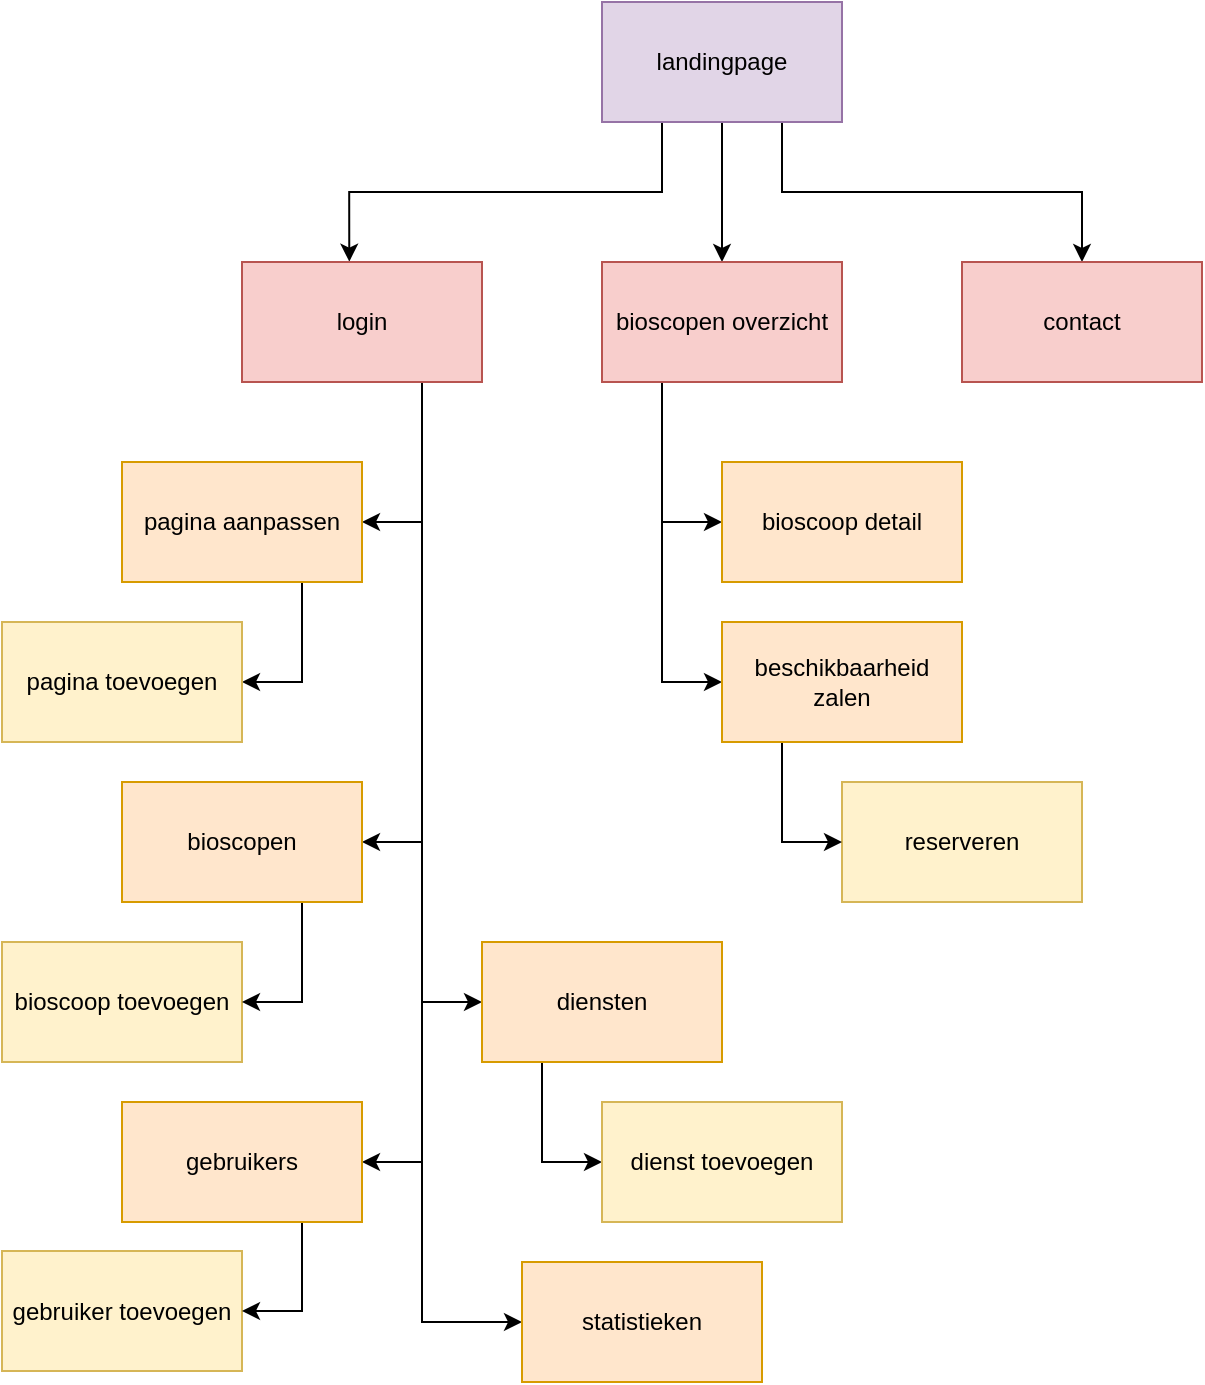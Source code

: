 <mxfile version="12.1.0" type="device" pages="1"><diagram id="arE9d4kxHKKF9Gm5jO9o" name="Page-1"><mxGraphModel dx="2333" dy="783" grid="1" gridSize="10" guides="1" tooltips="1" connect="1" arrows="1" fold="1" page="1" pageScale="1" pageWidth="850" pageHeight="1100" math="0" shadow="0"><root><mxCell id="0"/><mxCell id="1" parent="0"/><mxCell id="0w0Lls-6W8mmQwbWAJEC-14" style="edgeStyle=orthogonalEdgeStyle;rounded=0;orthogonalLoop=1;jettySize=auto;html=1;exitX=0.5;exitY=1;exitDx=0;exitDy=0;entryX=0.5;entryY=0;entryDx=0;entryDy=0;" parent="1" source="0w0Lls-6W8mmQwbWAJEC-1" target="0w0Lls-6W8mmQwbWAJEC-2" edge="1"><mxGeometry relative="1" as="geometry"/></mxCell><mxCell id="0w0Lls-6W8mmQwbWAJEC-16" style="edgeStyle=orthogonalEdgeStyle;rounded=0;orthogonalLoop=1;jettySize=auto;html=1;exitX=0.75;exitY=1;exitDx=0;exitDy=0;" parent="1" source="0w0Lls-6W8mmQwbWAJEC-1" target="0w0Lls-6W8mmQwbWAJEC-4" edge="1"><mxGeometry relative="1" as="geometry"/></mxCell><mxCell id="0w0Lls-6W8mmQwbWAJEC-48" style="edgeStyle=orthogonalEdgeStyle;rounded=0;orthogonalLoop=1;jettySize=auto;html=1;exitX=0.25;exitY=1;exitDx=0;exitDy=0;entryX=0.447;entryY=-0.003;entryDx=0;entryDy=0;entryPerimeter=0;" parent="1" source="0w0Lls-6W8mmQwbWAJEC-1" target="0w0Lls-6W8mmQwbWAJEC-47" edge="1"><mxGeometry relative="1" as="geometry"/></mxCell><mxCell id="0w0Lls-6W8mmQwbWAJEC-1" value="landingpage" style="rounded=0;whiteSpace=wrap;html=1;fillColor=#e1d5e7;strokeColor=#9673a6;" parent="1" vertex="1"><mxGeometry x="-410" y="70" width="120" height="60" as="geometry"/></mxCell><mxCell id="yBZwNhCOCn8g7dAJQXT3-1" style="edgeStyle=orthogonalEdgeStyle;rounded=0;orthogonalLoop=1;jettySize=auto;html=1;exitX=0.25;exitY=1;exitDx=0;exitDy=0;entryX=0;entryY=0.5;entryDx=0;entryDy=0;" edge="1" parent="1" source="0w0Lls-6W8mmQwbWAJEC-2" target="0w0Lls-6W8mmQwbWAJEC-7"><mxGeometry relative="1" as="geometry"/></mxCell><mxCell id="yBZwNhCOCn8g7dAJQXT3-6" style="edgeStyle=orthogonalEdgeStyle;rounded=0;orthogonalLoop=1;jettySize=auto;html=1;exitX=0.25;exitY=1;exitDx=0;exitDy=0;entryX=0;entryY=0.5;entryDx=0;entryDy=0;" edge="1" parent="1" source="0w0Lls-6W8mmQwbWAJEC-2" target="0w0Lls-6W8mmQwbWAJEC-24"><mxGeometry relative="1" as="geometry"/></mxCell><mxCell id="0w0Lls-6W8mmQwbWAJEC-2" value="bioscopen overzicht" style="rounded=0;whiteSpace=wrap;html=1;fillColor=#f8cecc;strokeColor=#b85450;" parent="1" vertex="1"><mxGeometry x="-410" y="200" width="120" height="60" as="geometry"/></mxCell><mxCell id="0w0Lls-6W8mmQwbWAJEC-4" value="contact" style="rounded=0;whiteSpace=wrap;html=1;fillColor=#f8cecc;strokeColor=#b85450;" parent="1" vertex="1"><mxGeometry x="-230" y="200" width="120" height="60" as="geometry"/></mxCell><mxCell id="0w0Lls-6W8mmQwbWAJEC-7" value="bioscoop detail" style="rounded=0;whiteSpace=wrap;html=1;fillColor=#ffe6cc;strokeColor=#d79b00;" parent="1" vertex="1"><mxGeometry x="-350" y="300" width="120" height="60" as="geometry"/></mxCell><mxCell id="0w0Lls-6W8mmQwbWAJEC-8" value="reserveren" style="rounded=0;whiteSpace=wrap;html=1;fillColor=#fff2cc;strokeColor=#d6b656;" parent="1" vertex="1"><mxGeometry x="-290" y="460" width="120" height="60" as="geometry"/></mxCell><mxCell id="yBZwNhCOCn8g7dAJQXT3-5" style="edgeStyle=orthogonalEdgeStyle;rounded=0;orthogonalLoop=1;jettySize=auto;html=1;exitX=0.25;exitY=1;exitDx=0;exitDy=0;entryX=0;entryY=0.5;entryDx=0;entryDy=0;" edge="1" parent="1" source="0w0Lls-6W8mmQwbWAJEC-24" target="0w0Lls-6W8mmQwbWAJEC-8"><mxGeometry relative="1" as="geometry"/></mxCell><mxCell id="0w0Lls-6W8mmQwbWAJEC-24" value="beschikbaarheid zalen" style="rounded=0;whiteSpace=wrap;html=1;fillColor=#ffe6cc;strokeColor=#d79b00;" parent="1" vertex="1"><mxGeometry x="-350" y="380" width="120" height="60" as="geometry"/></mxCell><mxCell id="yBZwNhCOCn8g7dAJQXT3-9" style="edgeStyle=orthogonalEdgeStyle;rounded=0;orthogonalLoop=1;jettySize=auto;html=1;exitX=0.75;exitY=1;exitDx=0;exitDy=0;entryX=1;entryY=0.5;entryDx=0;entryDy=0;" edge="1" parent="1" source="0w0Lls-6W8mmQwbWAJEC-47" target="0w0Lls-6W8mmQwbWAJEC-125"><mxGeometry relative="1" as="geometry"/></mxCell><mxCell id="yBZwNhCOCn8g7dAJQXT3-10" style="edgeStyle=orthogonalEdgeStyle;rounded=0;orthogonalLoop=1;jettySize=auto;html=1;exitX=0.75;exitY=1;exitDx=0;exitDy=0;entryX=1;entryY=0.5;entryDx=0;entryDy=0;" edge="1" parent="1" source="0w0Lls-6W8mmQwbWAJEC-47" target="0w0Lls-6W8mmQwbWAJEC-141"><mxGeometry relative="1" as="geometry"/></mxCell><mxCell id="yBZwNhCOCn8g7dAJQXT3-11" style="edgeStyle=orthogonalEdgeStyle;rounded=0;orthogonalLoop=1;jettySize=auto;html=1;exitX=0.75;exitY=1;exitDx=0;exitDy=0;entryX=1;entryY=0.5;entryDx=0;entryDy=0;" edge="1" parent="1" source="0w0Lls-6W8mmQwbWAJEC-47" target="yBZwNhCOCn8g7dAJQXT3-8"><mxGeometry relative="1" as="geometry"/></mxCell><mxCell id="yBZwNhCOCn8g7dAJQXT3-18" style="edgeStyle=orthogonalEdgeStyle;rounded=0;orthogonalLoop=1;jettySize=auto;html=1;exitX=0.75;exitY=1;exitDx=0;exitDy=0;entryX=0;entryY=0.5;entryDx=0;entryDy=0;" edge="1" parent="1" source="0w0Lls-6W8mmQwbWAJEC-47" target="0w0Lls-6W8mmQwbWAJEC-124"><mxGeometry relative="1" as="geometry"/></mxCell><mxCell id="yBZwNhCOCn8g7dAJQXT3-20" style="edgeStyle=orthogonalEdgeStyle;rounded=0;orthogonalLoop=1;jettySize=auto;html=1;exitX=0.75;exitY=1;exitDx=0;exitDy=0;entryX=0;entryY=0.5;entryDx=0;entryDy=0;" edge="1" parent="1" source="0w0Lls-6W8mmQwbWAJEC-47" target="0w0Lls-6W8mmQwbWAJEC-135"><mxGeometry relative="1" as="geometry"/></mxCell><mxCell id="0w0Lls-6W8mmQwbWAJEC-47" value="login" style="rounded=0;whiteSpace=wrap;html=1;fillColor=#f8cecc;strokeColor=#b85450;" parent="1" vertex="1"><mxGeometry x="-590" y="200" width="120" height="60" as="geometry"/></mxCell><mxCell id="yBZwNhCOCn8g7dAJQXT3-19" style="edgeStyle=orthogonalEdgeStyle;rounded=0;orthogonalLoop=1;jettySize=auto;html=1;exitX=0.25;exitY=1;exitDx=0;exitDy=0;entryX=0;entryY=0.5;entryDx=0;entryDy=0;" edge="1" parent="1" source="0w0Lls-6W8mmQwbWAJEC-124" target="0w0Lls-6W8mmQwbWAJEC-137"><mxGeometry relative="1" as="geometry"/></mxCell><mxCell id="0w0Lls-6W8mmQwbWAJEC-124" value="diensten" style="rounded=0;whiteSpace=wrap;html=1;fillColor=#ffe6cc;strokeColor=#d79b00;" parent="1" vertex="1"><mxGeometry x="-470" y="540" width="120" height="60" as="geometry"/></mxCell><mxCell id="yBZwNhCOCn8g7dAJQXT3-16" style="edgeStyle=orthogonalEdgeStyle;rounded=0;orthogonalLoop=1;jettySize=auto;html=1;exitX=0.75;exitY=1;exitDx=0;exitDy=0;entryX=1;entryY=0.5;entryDx=0;entryDy=0;" edge="1" parent="1" source="0w0Lls-6W8mmQwbWAJEC-125" target="0w0Lls-6W8mmQwbWAJEC-143"><mxGeometry relative="1" as="geometry"/></mxCell><mxCell id="0w0Lls-6W8mmQwbWAJEC-125" value="pagina aanpassen" style="rounded=0;whiteSpace=wrap;html=1;fillColor=#ffe6cc;strokeColor=#d79b00;" parent="1" vertex="1"><mxGeometry x="-650" y="300" width="120" height="60" as="geometry"/></mxCell><mxCell id="0w0Lls-6W8mmQwbWAJEC-126" value="bioscoop toevoegen" style="rounded=0;whiteSpace=wrap;html=1;fillColor=#fff2cc;strokeColor=#d6b656;" parent="1" vertex="1"><mxGeometry x="-710" y="540" width="120" height="60" as="geometry"/></mxCell><mxCell id="0w0Lls-6W8mmQwbWAJEC-135" value="statistieken" style="rounded=0;whiteSpace=wrap;html=1;fillColor=#ffe6cc;strokeColor=#d79b00;" parent="1" vertex="1"><mxGeometry x="-450" y="700" width="120" height="60" as="geometry"/></mxCell><mxCell id="0w0Lls-6W8mmQwbWAJEC-137" value="dienst toevoegen" style="rounded=0;whiteSpace=wrap;html=1;fillColor=#fff2cc;strokeColor=#d6b656;" parent="1" vertex="1"><mxGeometry x="-410" y="620" width="120" height="60" as="geometry"/></mxCell><mxCell id="0w0Lls-6W8mmQwbWAJEC-138" value="gebruiker toevoegen" style="rounded=0;whiteSpace=wrap;html=1;fillColor=#fff2cc;strokeColor=#d6b656;" parent="1" vertex="1"><mxGeometry x="-710" y="694.5" width="120" height="60" as="geometry"/></mxCell><mxCell id="yBZwNhCOCn8g7dAJQXT3-15" style="edgeStyle=orthogonalEdgeStyle;rounded=0;orthogonalLoop=1;jettySize=auto;html=1;exitX=0.75;exitY=1;exitDx=0;exitDy=0;entryX=1;entryY=0.5;entryDx=0;entryDy=0;" edge="1" parent="1" source="0w0Lls-6W8mmQwbWAJEC-141" target="0w0Lls-6W8mmQwbWAJEC-126"><mxGeometry relative="1" as="geometry"/></mxCell><mxCell id="0w0Lls-6W8mmQwbWAJEC-141" value="bioscopen" style="rounded=0;whiteSpace=wrap;html=1;fillColor=#ffe6cc;strokeColor=#d79b00;" parent="1" vertex="1"><mxGeometry x="-650" y="460" width="120" height="60" as="geometry"/></mxCell><mxCell id="0w0Lls-6W8mmQwbWAJEC-143" value="pagina toevoegen" style="rounded=0;whiteSpace=wrap;html=1;fillColor=#fff2cc;strokeColor=#d6b656;" parent="1" vertex="1"><mxGeometry x="-710" y="380" width="120" height="60" as="geometry"/></mxCell><mxCell id="yBZwNhCOCn8g7dAJQXT3-17" style="edgeStyle=orthogonalEdgeStyle;rounded=0;orthogonalLoop=1;jettySize=auto;html=1;exitX=0.75;exitY=1;exitDx=0;exitDy=0;entryX=1;entryY=0.5;entryDx=0;entryDy=0;" edge="1" parent="1" source="yBZwNhCOCn8g7dAJQXT3-8" target="0w0Lls-6W8mmQwbWAJEC-138"><mxGeometry relative="1" as="geometry"/></mxCell><mxCell id="yBZwNhCOCn8g7dAJQXT3-8" value="gebruikers" style="rounded=0;whiteSpace=wrap;html=1;fillColor=#ffe6cc;strokeColor=#d79b00;" vertex="1" parent="1"><mxGeometry x="-650" y="620" width="120" height="60" as="geometry"/></mxCell></root></mxGraphModel></diagram></mxfile>